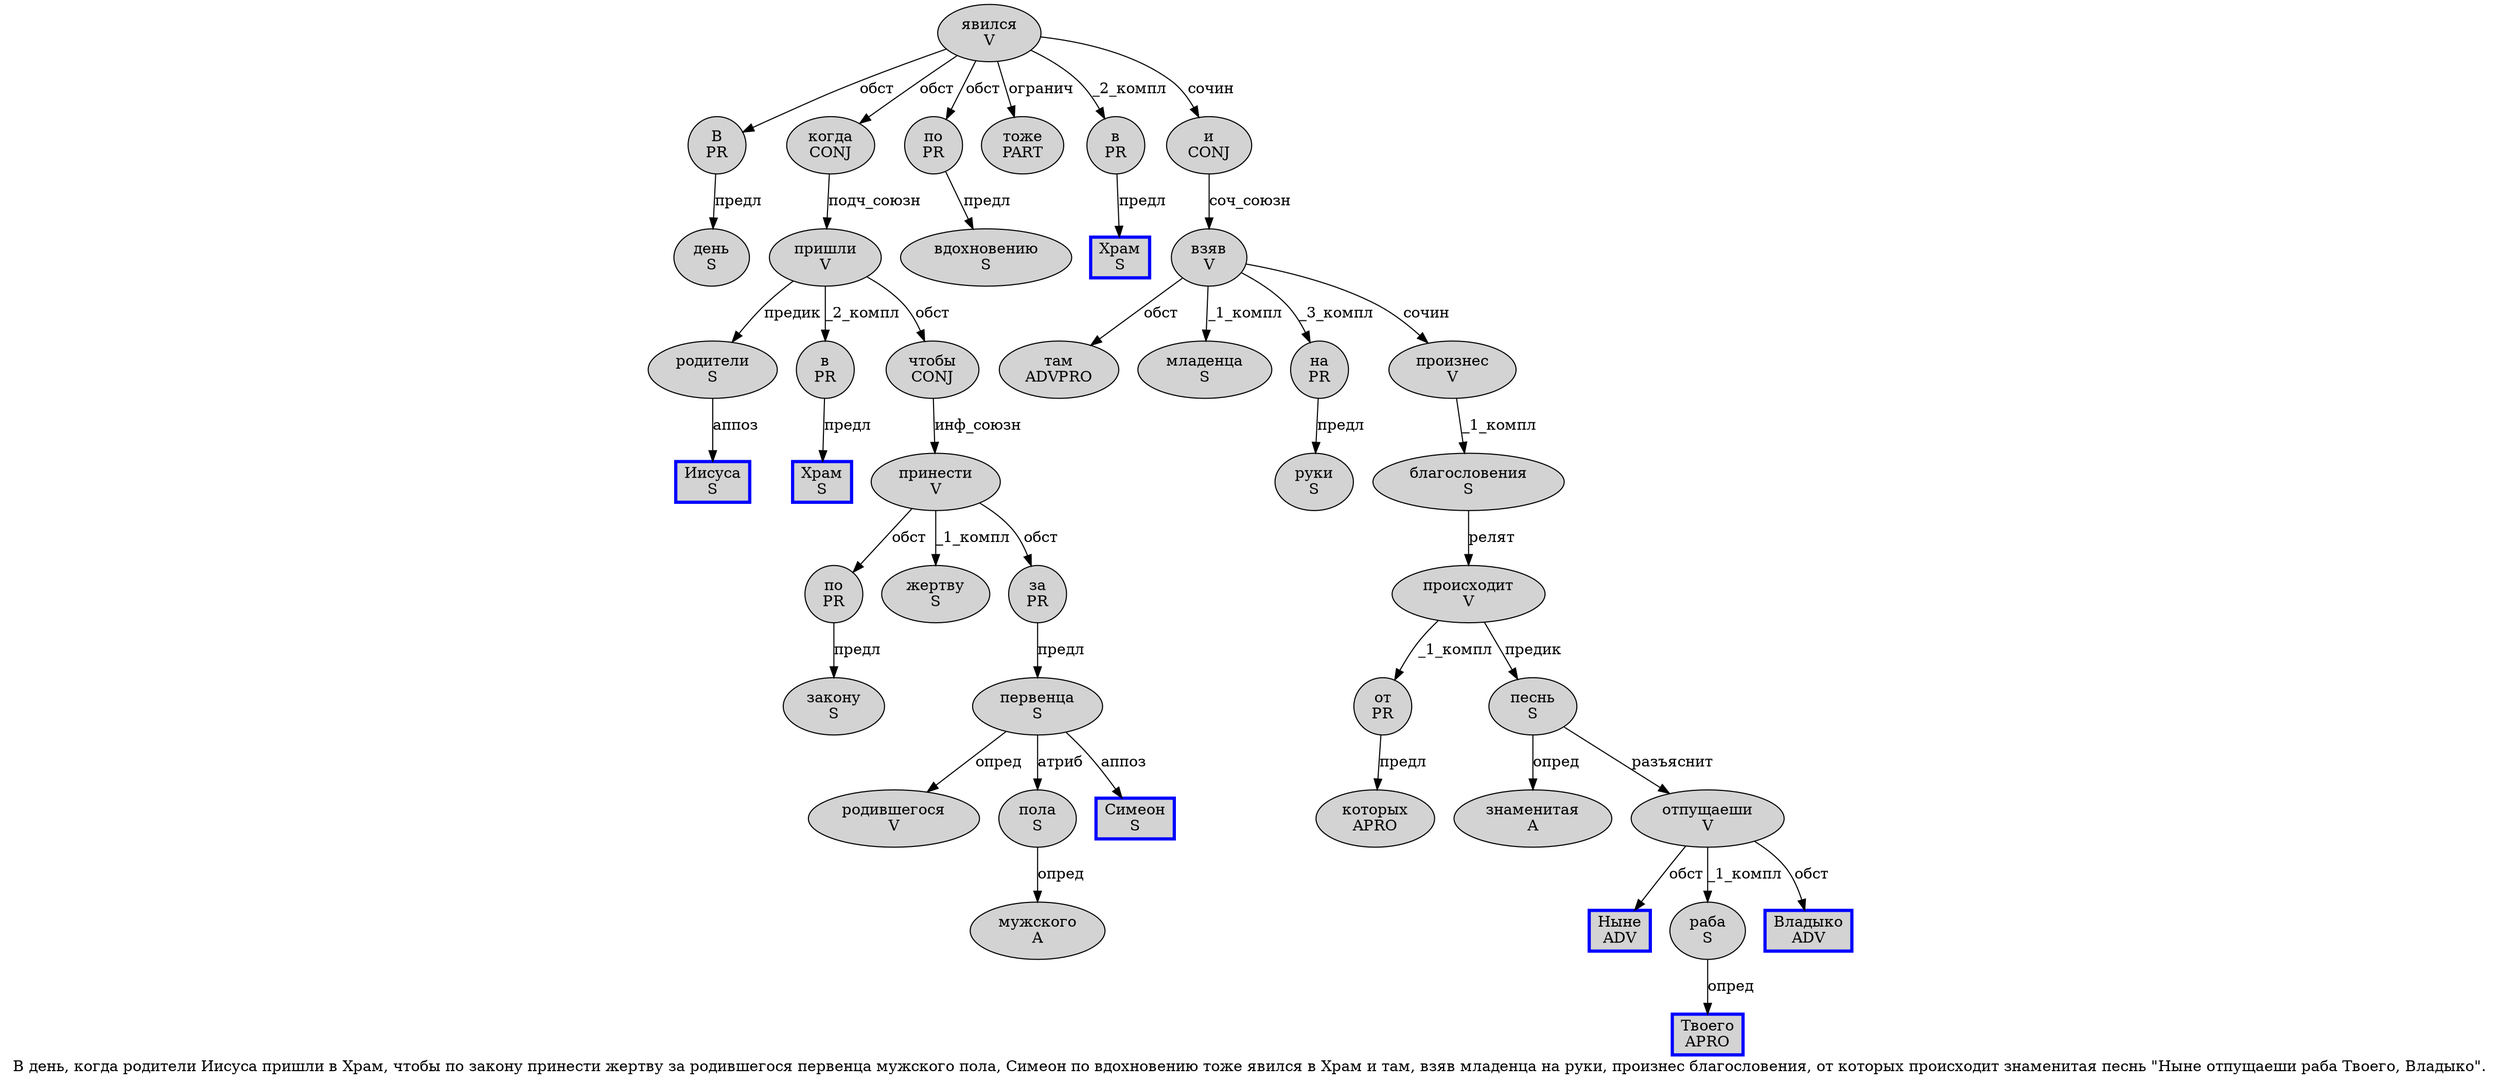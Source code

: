 digraph SENTENCE_556 {
	graph [label="В день, когда родители Иисуса пришли в Храм, чтобы по закону принести жертву за родившегося первенца мужского пола, Симеон по вдохновению тоже явился в Храм и там, взяв младенца на руки, произнес благословения, от которых происходит знаменитая песнь \"Ныне отпущаеши раба Твоего, Владыко\"."]
	node [style=filled]
		0 [label="В
PR" color="" fillcolor=lightgray penwidth=1 shape=ellipse]
		1 [label="день
S" color="" fillcolor=lightgray penwidth=1 shape=ellipse]
		3 [label="когда
CONJ" color="" fillcolor=lightgray penwidth=1 shape=ellipse]
		4 [label="родители
S" color="" fillcolor=lightgray penwidth=1 shape=ellipse]
		5 [label="Иисуса
S" color=blue fillcolor=lightgray penwidth=3 shape=box]
		6 [label="пришли
V" color="" fillcolor=lightgray penwidth=1 shape=ellipse]
		7 [label="в
PR" color="" fillcolor=lightgray penwidth=1 shape=ellipse]
		8 [label="Храм
S" color=blue fillcolor=lightgray penwidth=3 shape=box]
		10 [label="чтобы
CONJ" color="" fillcolor=lightgray penwidth=1 shape=ellipse]
		11 [label="по
PR" color="" fillcolor=lightgray penwidth=1 shape=ellipse]
		12 [label="закону
S" color="" fillcolor=lightgray penwidth=1 shape=ellipse]
		13 [label="принести
V" color="" fillcolor=lightgray penwidth=1 shape=ellipse]
		14 [label="жертву
S" color="" fillcolor=lightgray penwidth=1 shape=ellipse]
		15 [label="за
PR" color="" fillcolor=lightgray penwidth=1 shape=ellipse]
		16 [label="родившегося
V" color="" fillcolor=lightgray penwidth=1 shape=ellipse]
		17 [label="первенца
S" color="" fillcolor=lightgray penwidth=1 shape=ellipse]
		18 [label="мужского
A" color="" fillcolor=lightgray penwidth=1 shape=ellipse]
		19 [label="пола
S" color="" fillcolor=lightgray penwidth=1 shape=ellipse]
		21 [label="Симеон
S" color=blue fillcolor=lightgray penwidth=3 shape=box]
		22 [label="по
PR" color="" fillcolor=lightgray penwidth=1 shape=ellipse]
		23 [label="вдохновению
S" color="" fillcolor=lightgray penwidth=1 shape=ellipse]
		24 [label="тоже
PART" color="" fillcolor=lightgray penwidth=1 shape=ellipse]
		25 [label="явился
V" color="" fillcolor=lightgray penwidth=1 shape=ellipse]
		26 [label="в
PR" color="" fillcolor=lightgray penwidth=1 shape=ellipse]
		27 [label="Храм
S" color=blue fillcolor=lightgray penwidth=3 shape=box]
		28 [label="и
CONJ" color="" fillcolor=lightgray penwidth=1 shape=ellipse]
		29 [label="там
ADVPRO" color="" fillcolor=lightgray penwidth=1 shape=ellipse]
		31 [label="взяв
V" color="" fillcolor=lightgray penwidth=1 shape=ellipse]
		32 [label="младенца
S" color="" fillcolor=lightgray penwidth=1 shape=ellipse]
		33 [label="на
PR" color="" fillcolor=lightgray penwidth=1 shape=ellipse]
		34 [label="руки
S" color="" fillcolor=lightgray penwidth=1 shape=ellipse]
		36 [label="произнес
V" color="" fillcolor=lightgray penwidth=1 shape=ellipse]
		37 [label="благословения
S" color="" fillcolor=lightgray penwidth=1 shape=ellipse]
		39 [label="от
PR" color="" fillcolor=lightgray penwidth=1 shape=ellipse]
		40 [label="которых
APRO" color="" fillcolor=lightgray penwidth=1 shape=ellipse]
		41 [label="происходит
V" color="" fillcolor=lightgray penwidth=1 shape=ellipse]
		42 [label="знаменитая
A" color="" fillcolor=lightgray penwidth=1 shape=ellipse]
		43 [label="песнь
S" color="" fillcolor=lightgray penwidth=1 shape=ellipse]
		45 [label="Ныне
ADV" color=blue fillcolor=lightgray penwidth=3 shape=box]
		46 [label="отпущаеши
V" color="" fillcolor=lightgray penwidth=1 shape=ellipse]
		47 [label="раба
S" color="" fillcolor=lightgray penwidth=1 shape=ellipse]
		48 [label="Твоего
APRO" color=blue fillcolor=lightgray penwidth=3 shape=box]
		50 [label="Владыко
ADV" color=blue fillcolor=lightgray penwidth=3 shape=box]
			13 -> 11 [label="обст"]
			13 -> 14 [label="_1_компл"]
			13 -> 15 [label="обст"]
			22 -> 23 [label="предл"]
			25 -> 0 [label="обст"]
			25 -> 3 [label="обст"]
			25 -> 22 [label="обст"]
			25 -> 24 [label="огранич"]
			25 -> 26 [label="_2_компл"]
			25 -> 28 [label="сочин"]
			47 -> 48 [label="опред"]
			28 -> 31 [label="соч_союзн"]
			15 -> 17 [label="предл"]
			7 -> 8 [label="предл"]
			31 -> 29 [label="обст"]
			31 -> 32 [label="_1_компл"]
			31 -> 33 [label="_3_компл"]
			31 -> 36 [label="сочин"]
			41 -> 39 [label="_1_компл"]
			41 -> 43 [label="предик"]
			26 -> 27 [label="предл"]
			10 -> 13 [label="инф_союзн"]
			3 -> 6 [label="подч_союзн"]
			0 -> 1 [label="предл"]
			17 -> 16 [label="опред"]
			17 -> 19 [label="атриб"]
			17 -> 21 [label="аппоз"]
			11 -> 12 [label="предл"]
			4 -> 5 [label="аппоз"]
			33 -> 34 [label="предл"]
			37 -> 41 [label="релят"]
			46 -> 45 [label="обст"]
			46 -> 47 [label="_1_компл"]
			46 -> 50 [label="обст"]
			6 -> 4 [label="предик"]
			6 -> 7 [label="_2_компл"]
			6 -> 10 [label="обст"]
			19 -> 18 [label="опред"]
			36 -> 37 [label="_1_компл"]
			43 -> 42 [label="опред"]
			43 -> 46 [label="разъяснит"]
			39 -> 40 [label="предл"]
}